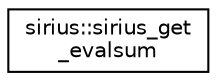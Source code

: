 digraph "Graphical Class Hierarchy"
{
 // INTERACTIVE_SVG=YES
  edge [fontname="Helvetica",fontsize="10",labelfontname="Helvetica",labelfontsize="10"];
  node [fontname="Helvetica",fontsize="10",shape=record];
  rankdir="LR";
  Node1 [label="sirius::sirius_get\l_evalsum",height=0.2,width=0.4,color="black", fillcolor="white", style="filled",URL="$interfacesirius_1_1sirius__get__evalsum.html"];
}
